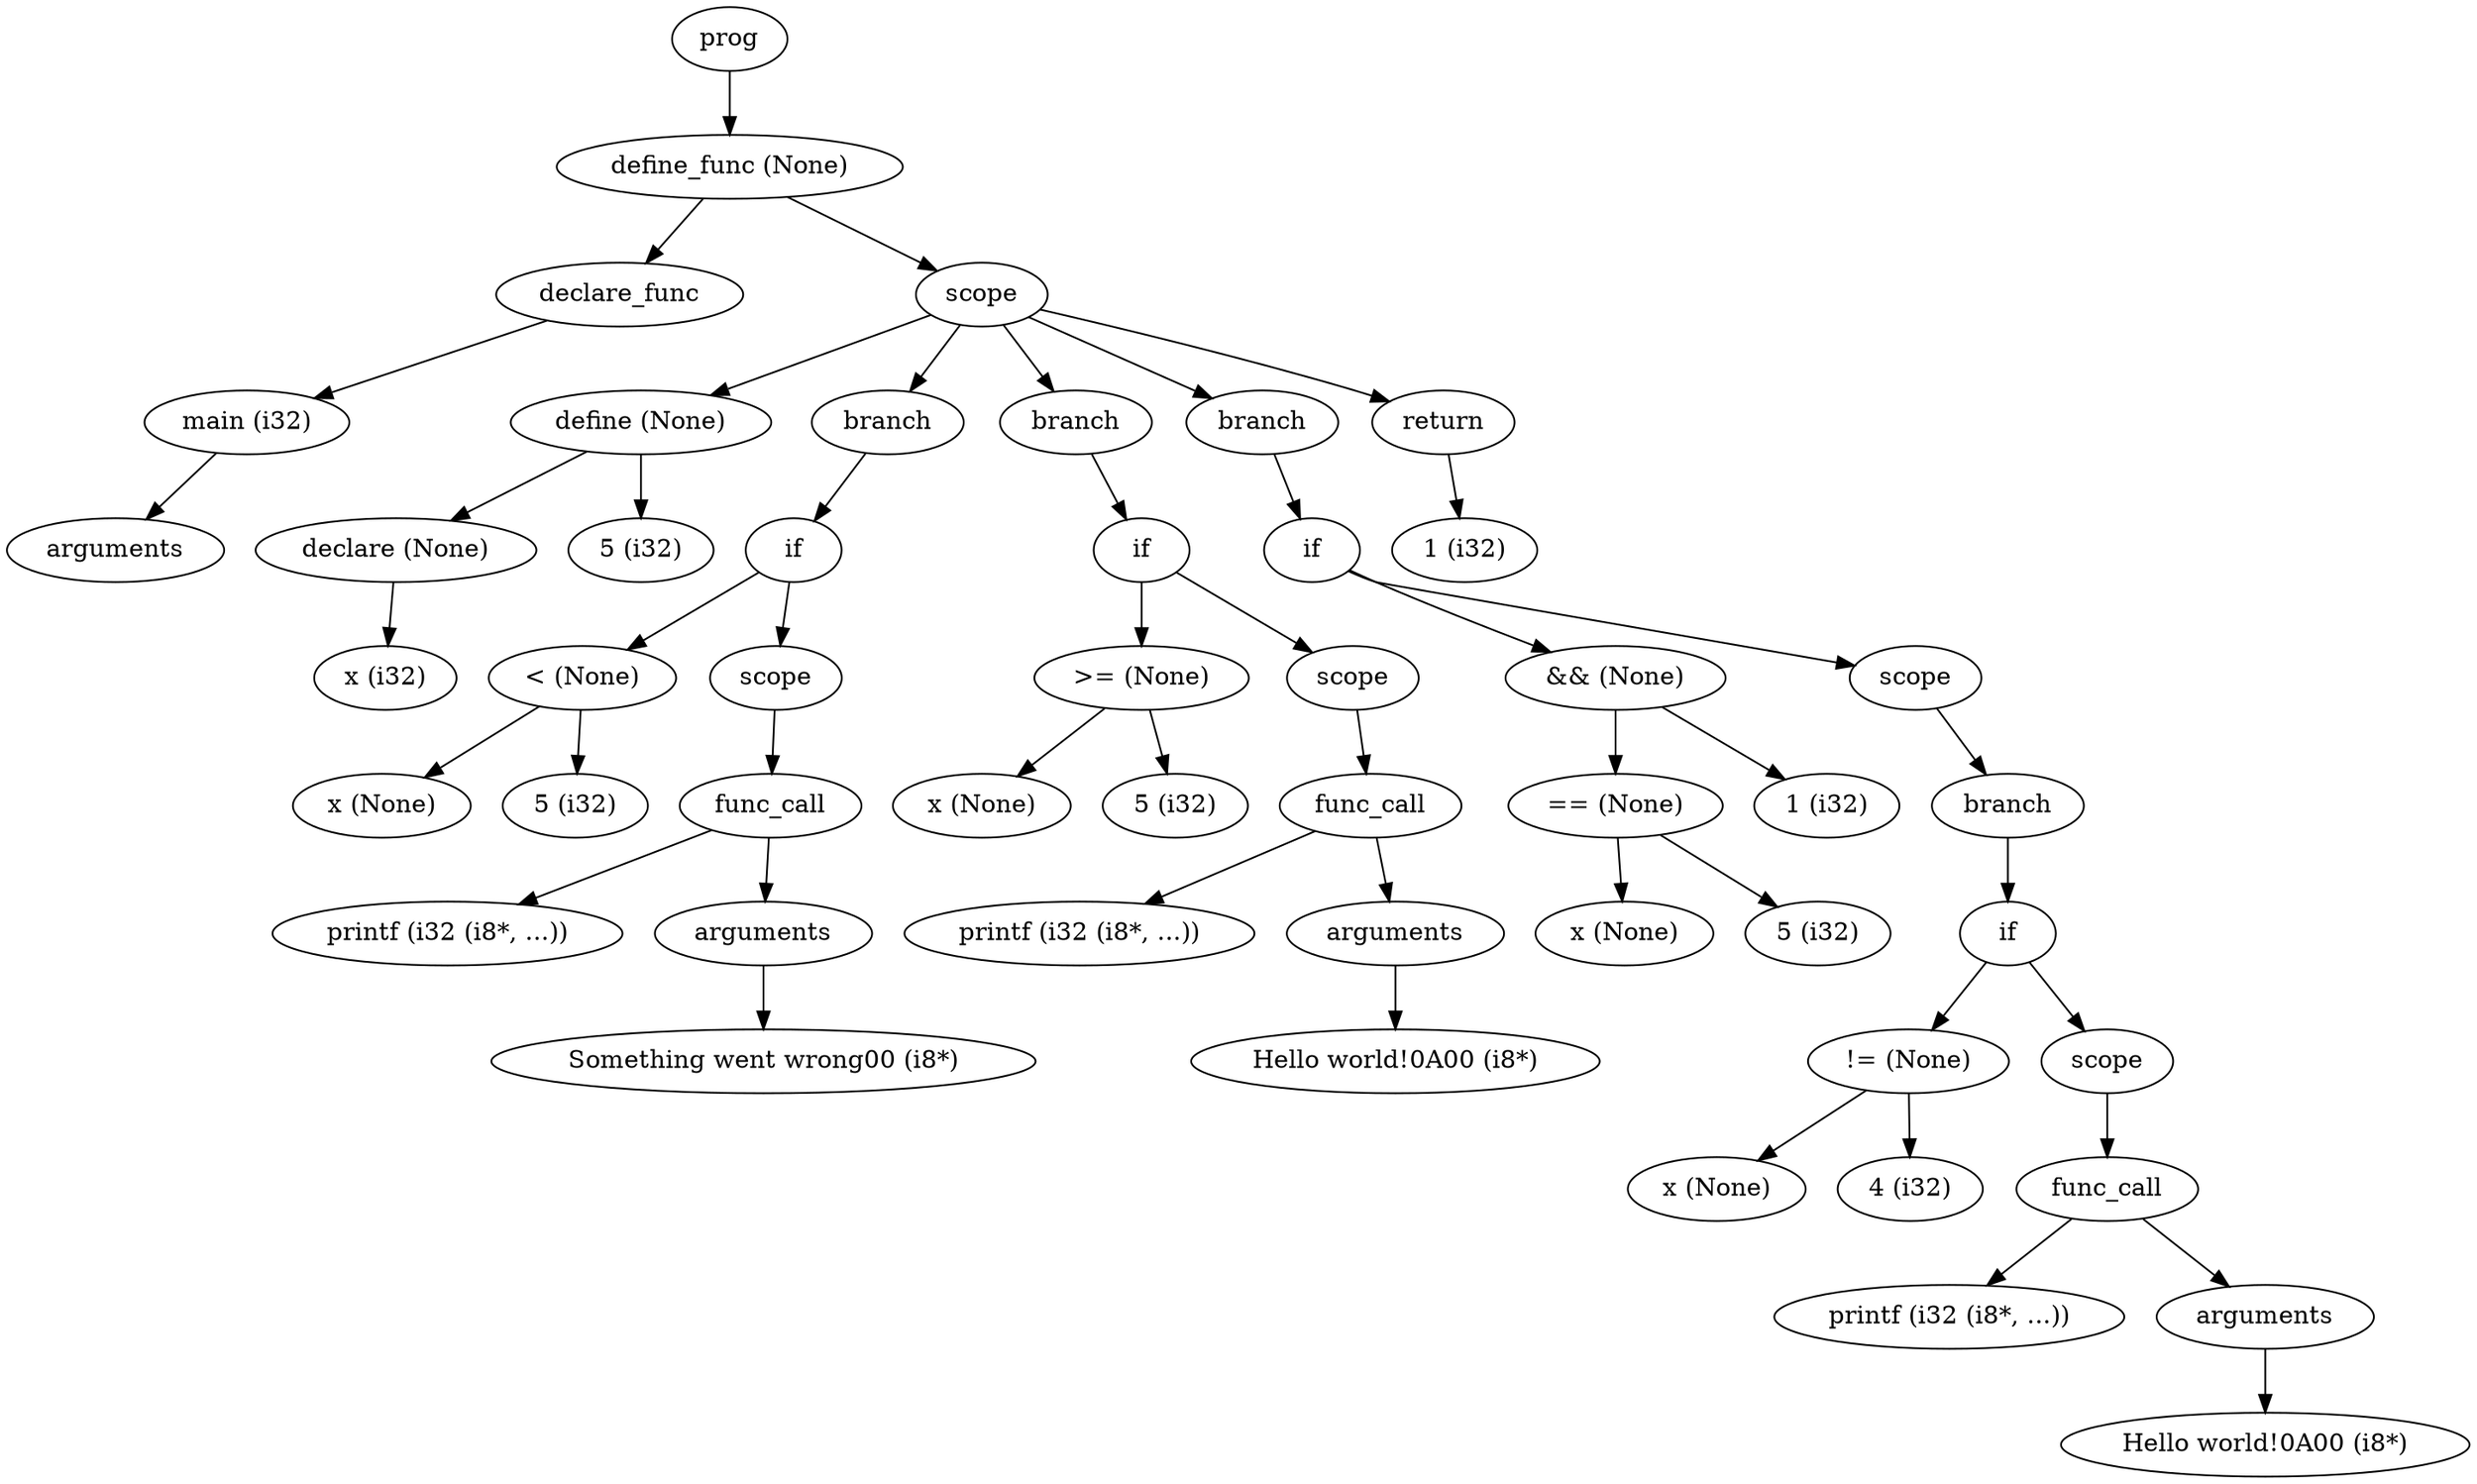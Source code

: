 digraph AST {
	node0[label="prog"]
	node1[label="define_func (None)"]
	node0->node1
	node2[label="declare_func"]
	node1->node2
	node3[label="main (i32)"]
	node2->node3
	node4[label="arguments"]
	node3->node4
	node5[label="scope"]
	node1->node5
	node6[label="define (None)"]
	node5->node6
	node7[label="declare (None)"]
	node6->node7
	node8[label="x (i32)"]
	node7->node8
	node9[label="5 (i32)"]
	node6->node9
	node10[label="branch"]
	node5->node10
	node11[label="if"]
	node10->node11
	node12[label="< (None)"]
	node11->node12
	node13[label="x (None)"]
	node12->node13
	node14[label="5 (i32)"]
	node12->node14
	node15[label="scope"]
	node11->node15
	node16[label="func_call"]
	node15->node16
	node17[label="printf (i32 (i8*, ...))"]
	node16->node17
	node18[label="arguments"]
	node16->node18
	node19[label="Something went wrong\00 (i8*)"]
	node18->node19
	node20[label="branch"]
	node5->node20
	node21[label="if"]
	node20->node21
	node22[label=">= (None)"]
	node21->node22
	node23[label="x (None)"]
	node22->node23
	node24[label="5 (i32)"]
	node22->node24
	node25[label="scope"]
	node21->node25
	node26[label="func_call"]
	node25->node26
	node27[label="printf (i32 (i8*, ...))"]
	node26->node27
	node28[label="arguments"]
	node26->node28
	node29[label="Hello world!\0A\00 (i8*)"]
	node28->node29
	node30[label="branch"]
	node5->node30
	node31[label="if"]
	node30->node31
	node32[label="&& (None)"]
	node31->node32
	node33[label="== (None)"]
	node32->node33
	node34[label="x (None)"]
	node33->node34
	node35[label="5 (i32)"]
	node33->node35
	node36[label="1 (i32)"]
	node32->node36
	node37[label="scope"]
	node31->node37
	node38[label="branch"]
	node37->node38
	node39[label="if"]
	node38->node39
	node40[label="!= (None)"]
	node39->node40
	node41[label="x (None)"]
	node40->node41
	node42[label="4 (i32)"]
	node40->node42
	node43[label="scope"]
	node39->node43
	node44[label="func_call"]
	node43->node44
	node45[label="printf (i32 (i8*, ...))"]
	node44->node45
	node46[label="arguments"]
	node44->node46
	node47[label="Hello world!\0A\00 (i8*)"]
	node46->node47
	node48[label="return"]
	node5->node48
	node49[label="1 (i32)"]
	node48->node49
}